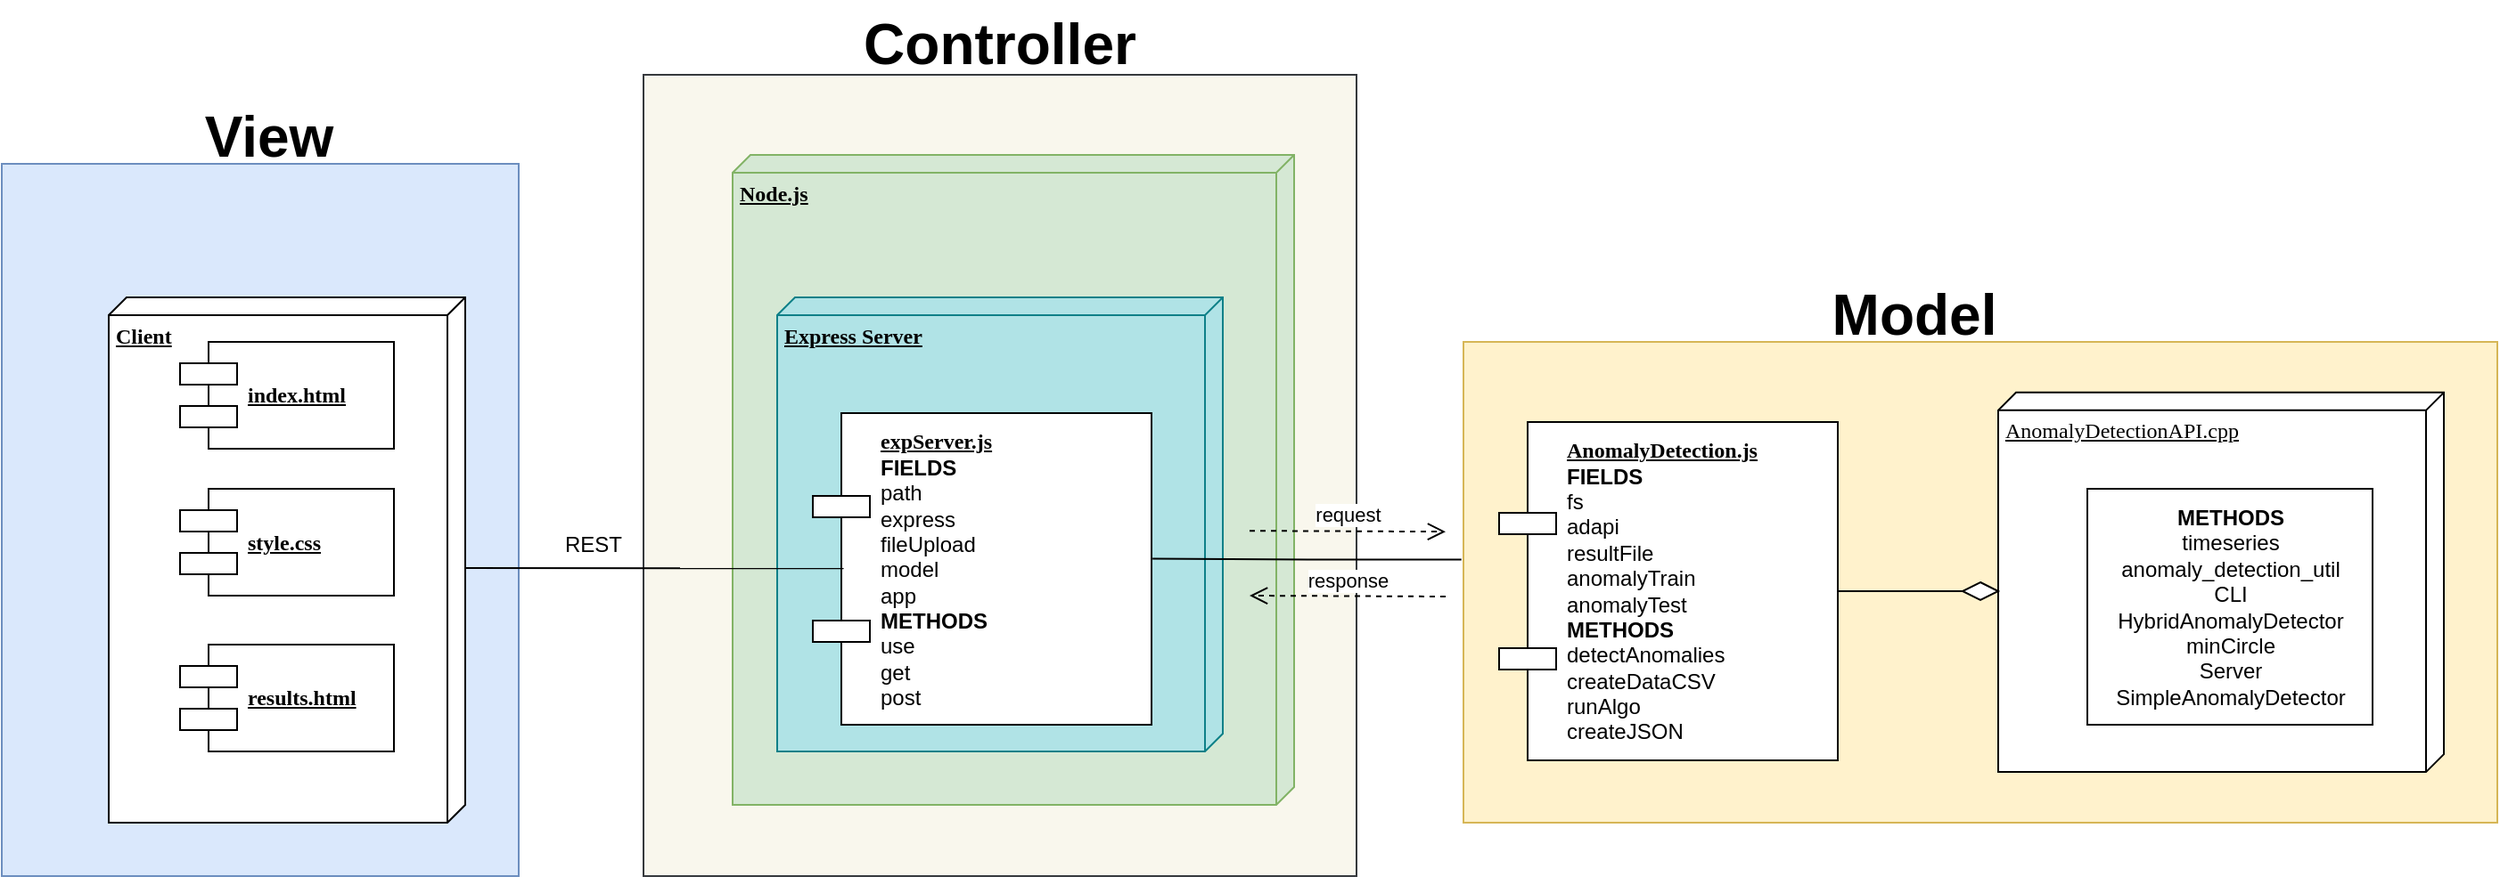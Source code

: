 <mxfile version="14.7.2" type="device"><diagram name="Page-1" id="5f0bae14-7c28-e335-631c-24af17079c00"><mxGraphModel dx="2583" dy="783" grid="1" gridSize="10" guides="1" tooltips="1" connect="1" arrows="1" fold="1" page="1" pageScale="1" pageWidth="1100" pageHeight="850" background="none" math="0" shadow="0"><root><mxCell id="0"/><mxCell id="1" parent="0"/><mxCell id="_Pct_NqwB-aYt6hD43LZ-20" value="" style="rounded=0;whiteSpace=wrap;html=1;fontSize=11;labelBackgroundColor=none;labelBorderColor=none;strokeColor=#6c8ebf;fillColor=#dae8fc;" vertex="1" parent="1"><mxGeometry x="-40" y="230" width="290" height="400" as="geometry"/></mxCell><mxCell id="_Pct_NqwB-aYt6hD43LZ-14" value="" style="rounded=0;whiteSpace=wrap;html=1;fontSize=11;labelBackgroundColor=none;labelBorderColor=none;strokeColor=#36393d;fillColor=#f9f7ed;" vertex="1" parent="1"><mxGeometry x="320" y="180" width="400" height="450" as="geometry"/></mxCell><mxCell id="_Pct_NqwB-aYt6hD43LZ-10" value="&lt;b&gt;Node.js&lt;/b&gt;" style="verticalAlign=top;align=left;spacingTop=8;spacingLeft=2;spacingRight=12;shape=cube;size=10;direction=south;fontStyle=4;html=1;rounded=0;shadow=0;comic=0;labelBackgroundColor=none;strokeWidth=1;fontFamily=Verdana;fontSize=12;fillColor=#d5e8d4;strokeColor=#82b366;" vertex="1" parent="1"><mxGeometry x="370" y="225" width="315" height="365" as="geometry"/></mxCell><mxCell id="_Pct_NqwB-aYt6hD43LZ-6" value="" style="rounded=0;whiteSpace=wrap;html=1;fontSize=11;labelBackgroundColor=none;labelBorderColor=none;strokeColor=#d6b656;fillColor=#fff2cc;" vertex="1" parent="1"><mxGeometry x="780" y="330" width="580" height="270" as="geometry"/></mxCell><mxCell id="_Pct_NqwB-aYt6hD43LZ-2" value="AnomalyDetectionAPI.cpp" style="verticalAlign=top;align=left;spacingTop=8;spacingLeft=2;spacingRight=12;shape=cube;size=10;direction=south;fontStyle=4;html=1;rounded=0;shadow=0;comic=0;labelBackgroundColor=none;strokeWidth=1;fontFamily=Verdana;fontSize=12;" vertex="1" parent="1"><mxGeometry x="1080" y="358.43" width="250" height="213.13" as="geometry"/></mxCell><mxCell id="39150e848f15840c-1" value="&lt;b&gt;Client&lt;/b&gt;" style="verticalAlign=top;align=left;spacingTop=8;spacingLeft=2;spacingRight=12;shape=cube;size=10;direction=south;fontStyle=4;html=1;rounded=0;shadow=0;comic=0;labelBackgroundColor=none;strokeWidth=1;fontFamily=Verdana;fontSize=12" parent="1" vertex="1"><mxGeometry x="20" y="305" width="200" height="295" as="geometry"/></mxCell><mxCell id="39150e848f15840c-3" value="&lt;b&gt;Express Server&lt;/b&gt;" style="verticalAlign=top;align=left;spacingTop=8;spacingLeft=2;spacingRight=12;shape=cube;size=10;direction=south;fontStyle=4;html=1;rounded=0;shadow=0;comic=0;labelBackgroundColor=none;strokeWidth=1;fontFamily=Verdana;fontSize=12;fillColor=#b0e3e6;strokeColor=#0e8088;" parent="1" vertex="1"><mxGeometry x="395" y="305" width="250" height="255" as="geometry"/></mxCell><mxCell id="39150e848f15840c-5" value="&lt;b&gt;&lt;u&gt;index.html&lt;/u&gt;&lt;/b&gt;" style="shape=component;align=left;spacingLeft=36;rounded=0;shadow=0;comic=0;labelBackgroundColor=none;strokeWidth=1;fontFamily=Verdana;fontSize=12;html=1;" parent="1" vertex="1"><mxGeometry x="60" y="330" width="120" height="60" as="geometry"/></mxCell><mxCell id="39150e848f15840c-7" value="&lt;u style=&quot;font-weight: bold&quot;&gt;AnomalyDetection.js&lt;/u&gt;&lt;br&gt;&lt;b style=&quot;font-family: &amp;#34;helvetica&amp;#34; ; text-align: center&quot;&gt;FIELDS&lt;/b&gt;&lt;br style=&quot;font-family: &amp;#34;helvetica&amp;#34; ; text-align: center&quot;&gt;&lt;span style=&quot;font-family: &amp;#34;helvetica&amp;#34; ; text-align: center&quot;&gt;fs&lt;/span&gt;&lt;br style=&quot;font-family: &amp;#34;helvetica&amp;#34; ; text-align: center&quot;&gt;&lt;span style=&quot;font-family: &amp;#34;helvetica&amp;#34; ; text-align: center&quot;&gt;adapi&lt;/span&gt;&lt;br style=&quot;font-family: &amp;#34;helvetica&amp;#34; ; text-align: center&quot;&gt;&lt;span style=&quot;font-family: &amp;#34;helvetica&amp;#34; ; text-align: center&quot;&gt;resultFile&lt;/span&gt;&lt;br style=&quot;font-family: &amp;#34;helvetica&amp;#34; ; text-align: center&quot;&gt;&lt;span style=&quot;font-family: &amp;#34;helvetica&amp;#34; ; text-align: center&quot;&gt;anomalyTrain&lt;/span&gt;&lt;br style=&quot;font-family: &amp;#34;helvetica&amp;#34; ; text-align: center&quot;&gt;&lt;span style=&quot;font-family: &amp;#34;helvetica&amp;#34; ; text-align: center&quot;&gt;anomalyTest&lt;/span&gt;&lt;br style=&quot;font-family: &amp;#34;helvetica&amp;#34; ; text-align: center&quot;&gt;&lt;b style=&quot;font-family: &amp;#34;helvetica&amp;#34; ; text-align: center&quot;&gt;METHODS&lt;br&gt;&lt;/b&gt;&lt;span style=&quot;font-family: &amp;#34;helvetica&amp;#34; ; text-align: center&quot;&gt;detectAnomalies&lt;/span&gt;&lt;br style=&quot;font-family: &amp;#34;helvetica&amp;#34; ; text-align: center&quot;&gt;&lt;span style=&quot;font-family: &amp;#34;helvetica&amp;#34; ; text-align: center&quot;&gt;createDataCSV&lt;/span&gt;&lt;br style=&quot;font-family: &amp;#34;helvetica&amp;#34; ; text-align: center&quot;&gt;&lt;span style=&quot;font-family: &amp;#34;helvetica&amp;#34; ; text-align: center&quot;&gt;runAlgo&lt;/span&gt;&lt;br style=&quot;font-family: &amp;#34;helvetica&amp;#34; ; text-align: center&quot;&gt;&lt;span style=&quot;font-family: &amp;#34;helvetica&amp;#34; ; text-align: center&quot;&gt;createJSON&lt;/span&gt;" style="shape=component;align=left;spacingLeft=36;rounded=0;shadow=0;comic=0;labelBackgroundColor=none;strokeWidth=1;fontFamily=Verdana;fontSize=12;html=1;" parent="1" vertex="1"><mxGeometry x="800" y="375" width="190" height="190" as="geometry"/></mxCell><mxCell id="39150e848f15840c-8" value="&lt;b style=&quot;font-family: &amp;#34;helvetica&amp;#34;&quot;&gt;METHODS&lt;/b&gt;&lt;br style=&quot;font-family: &amp;#34;helvetica&amp;#34;&quot;&gt;&lt;span style=&quot;font-family: &amp;#34;helvetica&amp;#34;&quot;&gt;timeseries&lt;/span&gt;&lt;br style=&quot;font-family: &amp;#34;helvetica&amp;#34;&quot;&gt;&lt;span style=&quot;font-family: &amp;#34;helvetica&amp;#34;&quot;&gt;anomaly_detection_util&lt;/span&gt;&lt;br style=&quot;font-family: &amp;#34;helvetica&amp;#34;&quot;&gt;&lt;span style=&quot;font-family: &amp;#34;helvetica&amp;#34;&quot;&gt;CLI&lt;/span&gt;&lt;br style=&quot;font-family: &amp;#34;helvetica&amp;#34;&quot;&gt;&lt;span style=&quot;font-family: &amp;#34;helvetica&amp;#34;&quot;&gt;HybridAnomalyDetector&lt;/span&gt;&lt;br style=&quot;font-family: &amp;#34;helvetica&amp;#34;&quot;&gt;&lt;span style=&quot;font-family: &amp;#34;helvetica&amp;#34;&quot;&gt;minCircle&lt;/span&gt;&lt;br style=&quot;font-family: &amp;#34;helvetica&amp;#34;&quot;&gt;&lt;span style=&quot;font-family: &amp;#34;helvetica&amp;#34;&quot;&gt;Server&lt;/span&gt;&lt;br style=&quot;font-family: &amp;#34;helvetica&amp;#34;&quot;&gt;&lt;span style=&quot;font-family: &amp;#34;helvetica&amp;#34;&quot;&gt;SimpleAnomalyDetector&lt;/span&gt;" style="html=1;rounded=0;shadow=0;comic=0;labelBackgroundColor=none;strokeWidth=1;fontFamily=Verdana;fontSize=12;align=center;" parent="1" vertex="1"><mxGeometry x="1130" y="412.5" width="160" height="132.5" as="geometry"/></mxCell><mxCell id="39150e848f15840c-10" value="&lt;b&gt;&lt;u&gt;expServer.js&lt;br&gt;&lt;/u&gt;&lt;/b&gt;&lt;b style=&quot;font-family: &amp;#34;helvetica&amp;#34; ; text-align: center&quot;&gt;FIELDS&lt;/b&gt;&lt;br style=&quot;font-family: &amp;#34;helvetica&amp;#34; ; text-align: center&quot;&gt;&lt;span style=&quot;font-family: &amp;#34;helvetica&amp;#34; ; text-align: center&quot;&gt;path&lt;/span&gt;&lt;br style=&quot;font-family: &amp;#34;helvetica&amp;#34; ; text-align: center&quot;&gt;&lt;span style=&quot;font-family: &amp;#34;helvetica&amp;#34; ; text-align: center&quot;&gt;express&lt;/span&gt;&lt;br style=&quot;font-family: &amp;#34;helvetica&amp;#34; ; text-align: center&quot;&gt;&lt;span style=&quot;font-family: &amp;#34;helvetica&amp;#34; ; text-align: center&quot;&gt;fileUpload&lt;/span&gt;&lt;br style=&quot;font-family: &amp;#34;helvetica&amp;#34; ; text-align: center&quot;&gt;&lt;span style=&quot;font-family: &amp;#34;helvetica&amp;#34; ; text-align: center&quot;&gt;model&lt;/span&gt;&lt;br style=&quot;font-family: &amp;#34;helvetica&amp;#34; ; text-align: center&quot;&gt;&lt;span style=&quot;font-family: &amp;#34;helvetica&amp;#34; ; text-align: center&quot;&gt;app&lt;/span&gt;&lt;br style=&quot;font-family: &amp;#34;helvetica&amp;#34; ; text-align: center&quot;&gt;&lt;b style=&quot;font-family: &amp;#34;helvetica&amp;#34; ; text-align: center&quot;&gt;METHODS&lt;br&gt;&lt;/b&gt;&lt;span style=&quot;font-family: &amp;#34;helvetica&amp;#34; ; text-align: center&quot;&gt;use&lt;/span&gt;&lt;br style=&quot;font-family: &amp;#34;helvetica&amp;#34; ; text-align: center&quot;&gt;&lt;span style=&quot;font-family: &amp;#34;helvetica&amp;#34; ; text-align: center&quot;&gt;get&lt;/span&gt;&lt;br style=&quot;font-family: &amp;#34;helvetica&amp;#34; ; text-align: center&quot;&gt;&lt;span style=&quot;font-family: &amp;#34;helvetica&amp;#34; ; text-align: center&quot;&gt;post&lt;/span&gt;&lt;b&gt;&lt;u&gt;&lt;br&gt;&lt;/u&gt;&lt;/b&gt;" style="shape=component;align=left;spacingLeft=36;rounded=0;shadow=0;comic=0;labelBackgroundColor=none;strokeWidth=1;fontFamily=Verdana;fontSize=12;html=1;" parent="1" vertex="1"><mxGeometry x="415" y="370" width="190" height="175" as="geometry"/></mxCell><mxCell id="_Pct_NqwB-aYt6hD43LZ-7" value="&lt;font style=&quot;font-size: 32px;&quot;&gt;&lt;b style=&quot;font-size: 32px;&quot;&gt;Model&lt;/b&gt;&lt;/font&gt;" style="text;html=1;strokeColor=none;align=center;verticalAlign=middle;whiteSpace=wrap;rounded=0;labelBackgroundColor=none;fontSize=32;fontColor=#000000;" vertex="1" parent="1"><mxGeometry x="973" y="290" width="120" height="50" as="geometry"/></mxCell><mxCell id="_Pct_NqwB-aYt6hD43LZ-9" style="edgeStyle=orthogonalEdgeStyle;rounded=0;html=1;labelBackgroundColor=none;startArrow=none;startFill=0;startSize=8;endArrow=none;endFill=0;endSize=16;fontFamily=Verdana;fontSize=12;entryX=1.003;entryY=0.467;entryDx=0;entryDy=0;entryPerimeter=0;exitX=-0.002;exitY=0.453;exitDx=0;exitDy=0;exitPerimeter=0;" edge="1" parent="1" source="_Pct_NqwB-aYt6hD43LZ-6" target="39150e848f15840c-10"><mxGeometry relative="1" as="geometry"><Array as="points"/><mxPoint x="750" y="470" as="sourcePoint"/><mxPoint x="670" y="484.58" as="targetPoint"/></mxGeometry></mxCell><mxCell id="_Pct_NqwB-aYt6hD43LZ-15" value="&lt;b&gt;Controller&lt;/b&gt;" style="text;html=1;strokeColor=none;align=center;verticalAlign=middle;whiteSpace=wrap;rounded=0;labelBackgroundColor=none;fontSize=32;fontColor=#000000;" vertex="1" parent="1"><mxGeometry x="430" y="138" width="180" height="50" as="geometry"/></mxCell><mxCell id="_Pct_NqwB-aYt6hD43LZ-16" value="&lt;b&gt;&lt;u&gt;style.css&lt;/u&gt;&lt;/b&gt;" style="shape=component;align=left;spacingLeft=36;rounded=0;shadow=0;comic=0;labelBackgroundColor=none;strokeWidth=1;fontFamily=Verdana;fontSize=12;html=1;" vertex="1" parent="1"><mxGeometry x="60" y="412.5" width="120" height="60" as="geometry"/></mxCell><mxCell id="_Pct_NqwB-aYt6hD43LZ-17" value="&lt;b&gt;&lt;u&gt;results.html&lt;/u&gt;&lt;/b&gt;" style="shape=component;align=left;spacingLeft=36;rounded=0;shadow=0;comic=0;labelBackgroundColor=none;strokeWidth=1;fontFamily=Verdana;fontSize=12;html=1;" vertex="1" parent="1"><mxGeometry x="60" y="500" width="120" height="60" as="geometry"/></mxCell><mxCell id="_Pct_NqwB-aYt6hD43LZ-21" value="&lt;font style=&quot;font-size: 32px&quot;&gt;&lt;b style=&quot;font-size: 32px&quot;&gt;View&lt;/b&gt;&lt;/font&gt;" style="text;html=1;strokeColor=none;align=center;verticalAlign=middle;whiteSpace=wrap;rounded=0;labelBackgroundColor=none;fontSize=32;fontColor=#000000;" vertex="1" parent="1"><mxGeometry x="20" y="190" width="180" height="50" as="geometry"/></mxCell><mxCell id="_Pct_NqwB-aYt6hD43LZ-22" style="edgeStyle=orthogonalEdgeStyle;rounded=0;orthogonalLoop=1;jettySize=auto;html=1;exitX=0.5;exitY=1;exitDx=0;exitDy=0;" edge="1" parent="1" source="_Pct_NqwB-aYt6hD43LZ-14" target="_Pct_NqwB-aYt6hD43LZ-14"><mxGeometry relative="1" as="geometry"/></mxCell><mxCell id="_Pct_NqwB-aYt6hD43LZ-23" value="" style="rhombus;whiteSpace=wrap;html=1;" vertex="1" parent="1"><mxGeometry x="1060" y="465" width="20" height="10" as="geometry"/></mxCell><mxCell id="_Pct_NqwB-aYt6hD43LZ-25" value="" style="endArrow=none;html=1;entryX=0;entryY=0.5;entryDx=0;entryDy=0;exitX=1;exitY=0.5;exitDx=0;exitDy=0;" edge="1" parent="1" source="39150e848f15840c-7" target="_Pct_NqwB-aYt6hD43LZ-23"><mxGeometry width="50" height="50" relative="1" as="geometry"><mxPoint x="900" y="680" as="sourcePoint"/><mxPoint x="950" y="630" as="targetPoint"/></mxGeometry></mxCell><mxCell id="_Pct_NqwB-aYt6hD43LZ-26" value="" style="endArrow=none;html=1;entryX=0.091;entryY=0.498;entryDx=0;entryDy=0;entryPerimeter=0;" edge="1" parent="1" target="39150e848f15840c-10"><mxGeometry width="50" height="50" relative="1" as="geometry"><mxPoint x="220" y="457" as="sourcePoint"/><mxPoint x="310" y="495" as="targetPoint"/></mxGeometry></mxCell><mxCell id="_Pct_NqwB-aYt6hD43LZ-27" value="response" style="html=1;verticalAlign=bottom;endArrow=open;dashed=1;endSize=8;" edge="1" parent="1"><mxGeometry relative="1" as="geometry"><mxPoint x="770" y="473" as="sourcePoint"/><mxPoint x="660" y="472.5" as="targetPoint"/></mxGeometry></mxCell><mxCell id="_Pct_NqwB-aYt6hD43LZ-28" value="request" style="html=1;verticalAlign=bottom;endArrow=open;dashed=1;endSize=8;" edge="1" parent="1"><mxGeometry relative="1" as="geometry"><mxPoint x="660" y="436.08" as="sourcePoint"/><mxPoint x="770" y="436.58" as="targetPoint"/></mxGeometry></mxCell><mxCell id="_Pct_NqwB-aYt6hD43LZ-29" value="REST" style="text;html=1;strokeColor=none;fillColor=none;align=center;verticalAlign=middle;whiteSpace=wrap;rounded=0;" vertex="1" parent="1"><mxGeometry x="272" y="433.5" width="40" height="20" as="geometry"/></mxCell></root></mxGraphModel></diagram></mxfile>